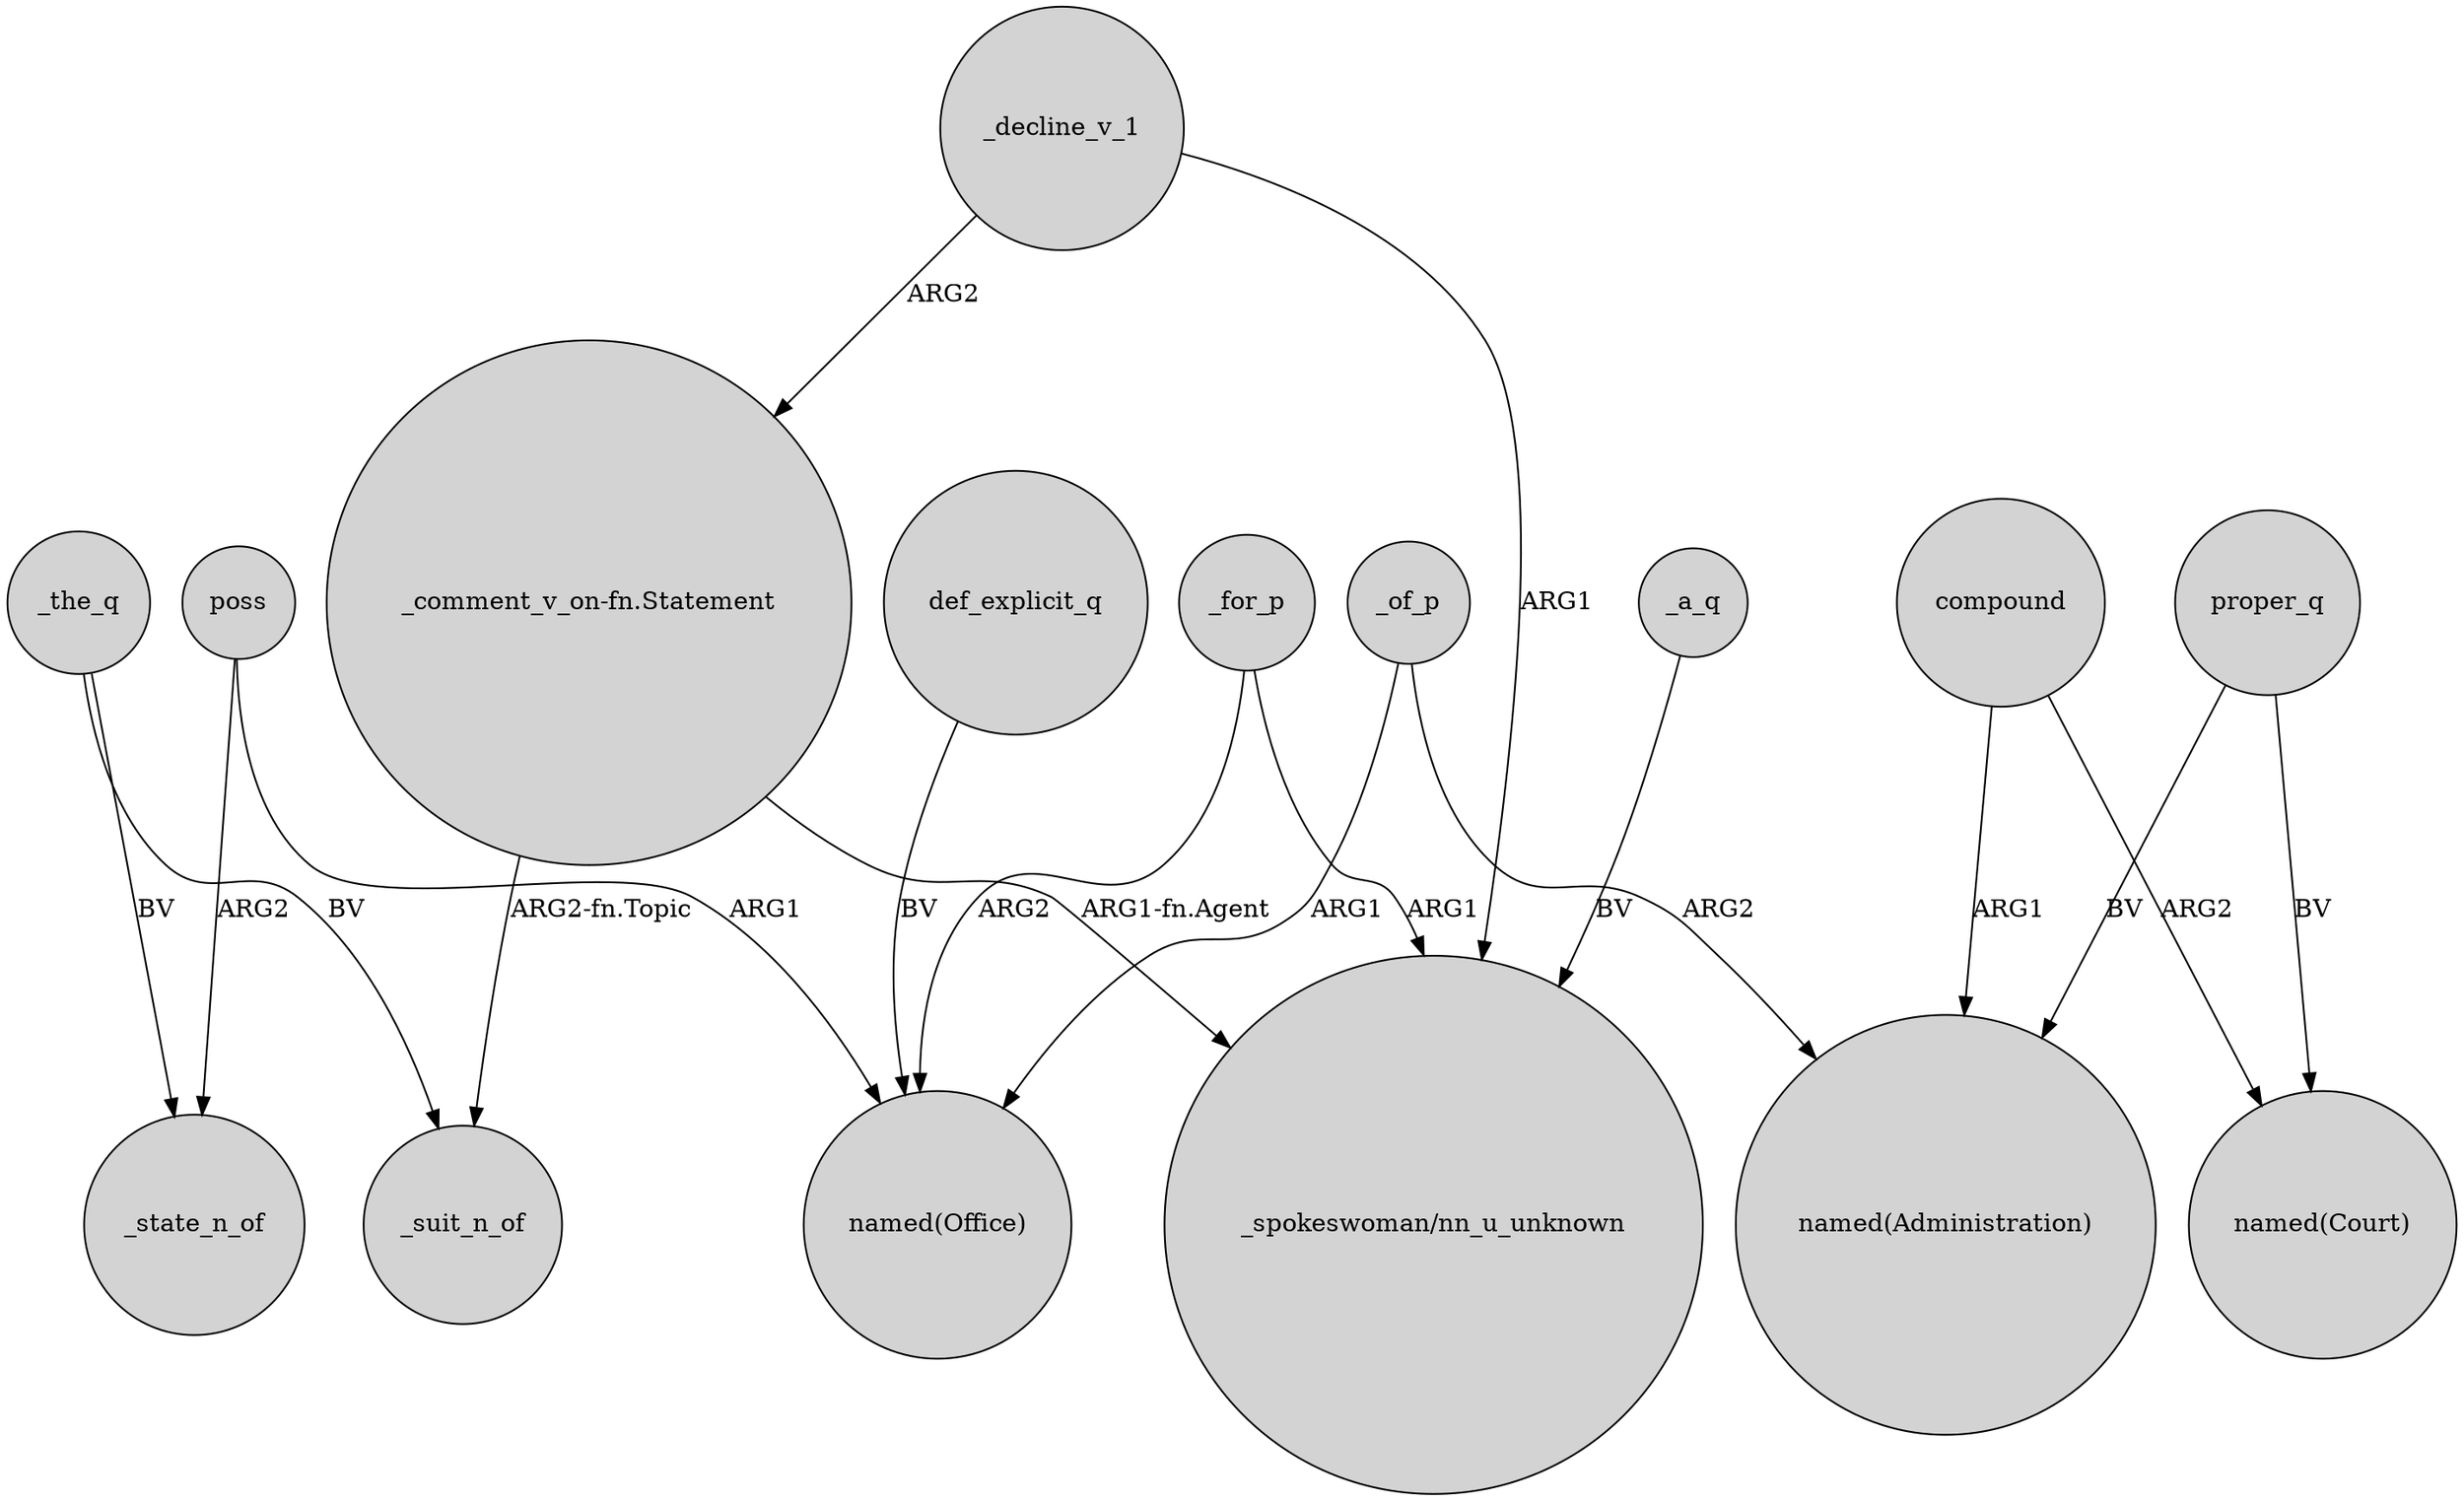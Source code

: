 digraph {
	node [shape=circle style=filled]
	"_comment_v_on-fn.Statement" -> _suit_n_of [label="ARG2-fn.Topic"]
	"_comment_v_on-fn.Statement" -> "_spokeswoman/nn_u_unknown" [label="ARG1-fn.Agent"]
	_decline_v_1 -> "_spokeswoman/nn_u_unknown" [label=ARG1]
	compound -> "named(Court)" [label=ARG2]
	_for_p -> "_spokeswoman/nn_u_unknown" [label=ARG1]
	_for_p -> "named(Office)" [label=ARG2]
	_the_q -> _state_n_of [label=BV]
	_of_p -> "named(Office)" [label=ARG1]
	def_explicit_q -> "named(Office)" [label=BV]
	proper_q -> "named(Administration)" [label=BV]
	_the_q -> _suit_n_of [label=BV]
	_decline_v_1 -> "_comment_v_on-fn.Statement" [label=ARG2]
	_of_p -> "named(Administration)" [label=ARG2]
	poss -> "named(Office)" [label=ARG1]
	compound -> "named(Administration)" [label=ARG1]
	_a_q -> "_spokeswoman/nn_u_unknown" [label=BV]
	proper_q -> "named(Court)" [label=BV]
	poss -> _state_n_of [label=ARG2]
}

